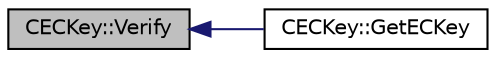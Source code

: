 digraph "CECKey::Verify"
{
  edge [fontname="Helvetica",fontsize="10",labelfontname="Helvetica",labelfontsize="10"];
  node [fontname="Helvetica",fontsize="10",shape=record];
  rankdir="LR";
  Node67 [label="CECKey::Verify",height=0.2,width=0.4,color="black", fillcolor="grey75", style="filled", fontcolor="black"];
  Node67 -> Node68 [dir="back",color="midnightblue",fontsize="10",style="solid",fontname="Helvetica"];
  Node68 [label="CECKey::GetECKey",height=0.2,width=0.4,color="black", fillcolor="white", style="filled",URL="$db/d7f/class_c_e_c_key.html#a1a2e6828d8d29d2919d8377cbb14933a"];
}
